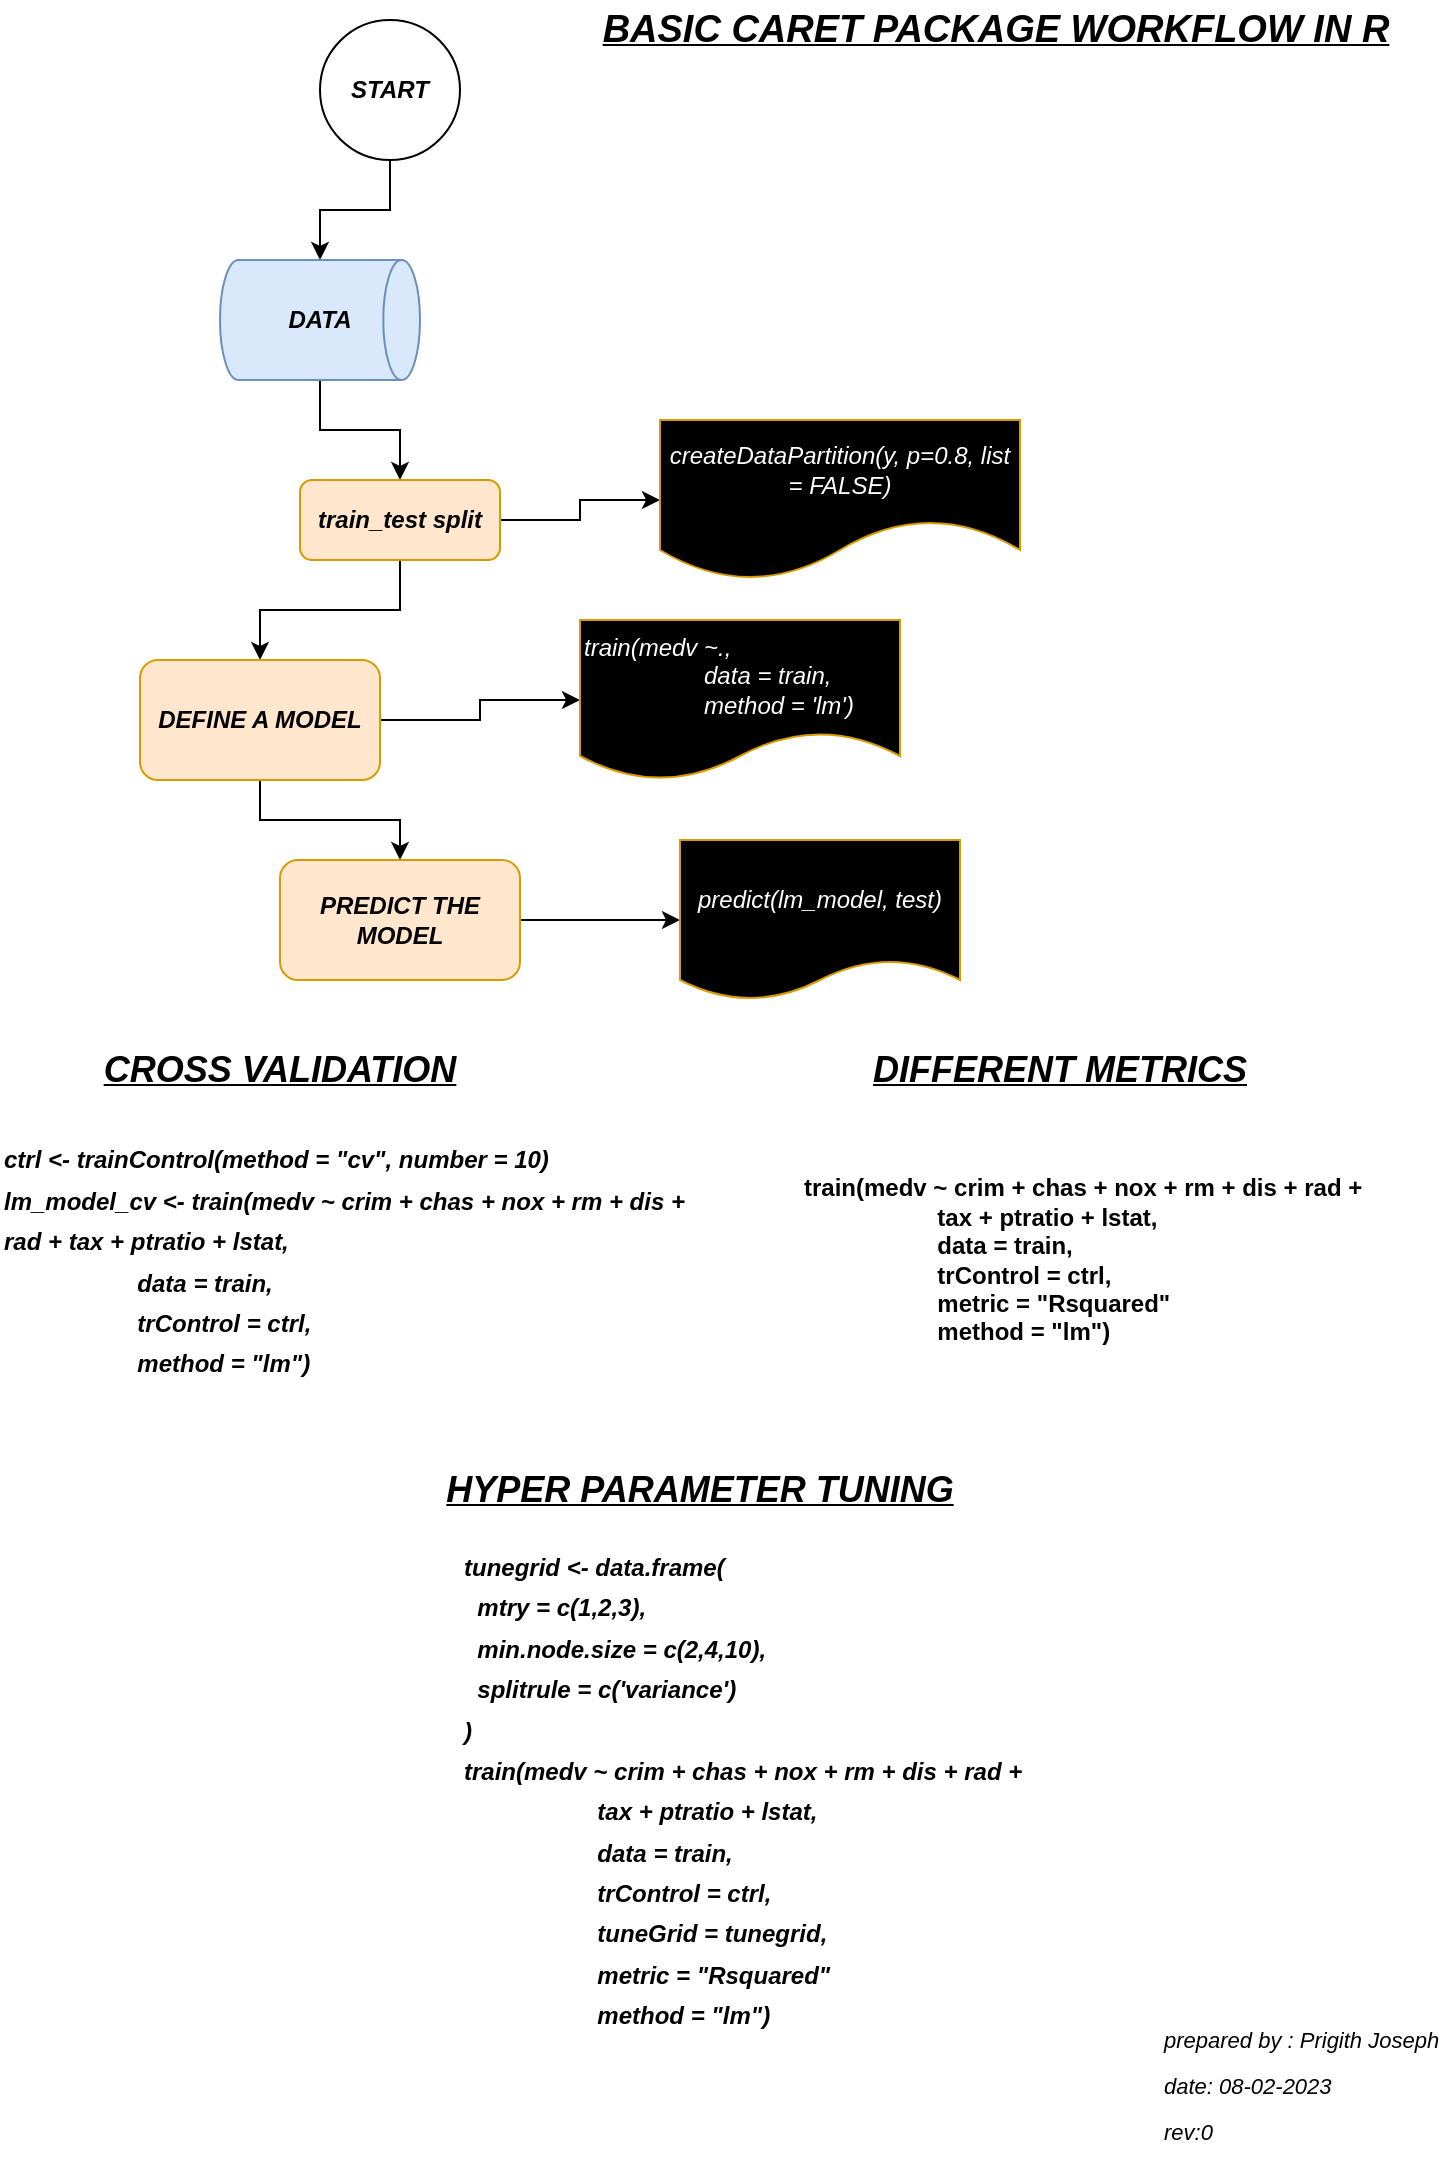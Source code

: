 <mxfile version="16.5.1" type="device"><diagram id="vxSKhqQif8Bo536Yr-Wf" name="basic_flow"><mxGraphModel dx="854" dy="539" grid="1" gridSize="10" guides="1" tooltips="1" connect="1" arrows="1" fold="1" page="1" pageScale="1" pageWidth="827" pageHeight="1169" background="none" math="0" shadow="0"><root><mxCell id="0"/><mxCell id="1" parent="0"/><mxCell id="VaksA3o4do96nhDd1EZy-5" value="" style="edgeStyle=orthogonalEdgeStyle;rounded=0;orthogonalLoop=1;jettySize=auto;html=1;" edge="1" parent="1" source="VaksA3o4do96nhDd1EZy-1" target="VaksA3o4do96nhDd1EZy-4"><mxGeometry relative="1" as="geometry"/></mxCell><mxCell id="VaksA3o4do96nhDd1EZy-1" value="&lt;b&gt;&lt;i&gt;START&lt;/i&gt;&lt;/b&gt;" style="strokeWidth=1;html=1;shape=mxgraph.flowchart.start_2;whiteSpace=wrap;" vertex="1" parent="1"><mxGeometry x="200" y="60" width="70" height="70" as="geometry"/></mxCell><mxCell id="VaksA3o4do96nhDd1EZy-7" value="" style="edgeStyle=orthogonalEdgeStyle;rounded=0;orthogonalLoop=1;jettySize=auto;html=1;" edge="1" parent="1" source="VaksA3o4do96nhDd1EZy-4" target="VaksA3o4do96nhDd1EZy-6"><mxGeometry relative="1" as="geometry"/></mxCell><mxCell id="VaksA3o4do96nhDd1EZy-4" value="&lt;b&gt;&lt;i&gt;DATA&lt;/i&gt;&lt;/b&gt;" style="strokeWidth=1;html=1;shape=mxgraph.flowchart.direct_data;whiteSpace=wrap;fillColor=#dae8fc;strokeColor=#6c8ebf;" vertex="1" parent="1"><mxGeometry x="150" y="180" width="100" height="60" as="geometry"/></mxCell><mxCell id="VaksA3o4do96nhDd1EZy-9" value="" style="edgeStyle=orthogonalEdgeStyle;rounded=0;orthogonalLoop=1;jettySize=auto;html=1;" edge="1" parent="1" source="VaksA3o4do96nhDd1EZy-6" target="VaksA3o4do96nhDd1EZy-8"><mxGeometry relative="1" as="geometry"/></mxCell><mxCell id="VaksA3o4do96nhDd1EZy-13" value="" style="edgeStyle=orthogonalEdgeStyle;rounded=0;orthogonalLoop=1;jettySize=auto;html=1;" edge="1" parent="1" source="VaksA3o4do96nhDd1EZy-6" target="VaksA3o4do96nhDd1EZy-12"><mxGeometry relative="1" as="geometry"/></mxCell><mxCell id="VaksA3o4do96nhDd1EZy-6" value="&lt;b&gt;&lt;i&gt;train_test split&lt;/i&gt;&lt;/b&gt;" style="rounded=1;whiteSpace=wrap;html=1;fillColor=#ffe6cc;strokeColor=#d79b00;strokeWidth=1;" vertex="1" parent="1"><mxGeometry x="190" y="290" width="100" height="40" as="geometry"/></mxCell><mxCell id="VaksA3o4do96nhDd1EZy-11" value="" style="edgeStyle=orthogonalEdgeStyle;rounded=0;orthogonalLoop=1;jettySize=auto;html=1;" edge="1" parent="1" source="VaksA3o4do96nhDd1EZy-8" target="VaksA3o4do96nhDd1EZy-10"><mxGeometry relative="1" as="geometry"/></mxCell><mxCell id="VaksA3o4do96nhDd1EZy-15" value="" style="edgeStyle=orthogonalEdgeStyle;rounded=0;orthogonalLoop=1;jettySize=auto;html=1;fontColor=#FFFFFF;" edge="1" parent="1" source="VaksA3o4do96nhDd1EZy-8" target="VaksA3o4do96nhDd1EZy-14"><mxGeometry relative="1" as="geometry"/></mxCell><mxCell id="VaksA3o4do96nhDd1EZy-8" value="&lt;b&gt;&lt;i&gt;DEFINE A MODEL&lt;/i&gt;&lt;/b&gt;" style="rounded=1;whiteSpace=wrap;html=1;fillColor=#ffe6cc;strokeColor=#d79b00;strokeWidth=1;" vertex="1" parent="1"><mxGeometry x="110" y="380" width="120" height="60" as="geometry"/></mxCell><mxCell id="VaksA3o4do96nhDd1EZy-17" value="" style="edgeStyle=orthogonalEdgeStyle;rounded=0;orthogonalLoop=1;jettySize=auto;html=1;fontColor=#FFFFFF;" edge="1" parent="1" source="VaksA3o4do96nhDd1EZy-10" target="VaksA3o4do96nhDd1EZy-16"><mxGeometry relative="1" as="geometry"/></mxCell><mxCell id="VaksA3o4do96nhDd1EZy-10" value="&lt;b&gt;&lt;i&gt;PREDICT THE MODEL&lt;/i&gt;&lt;/b&gt;" style="rounded=1;whiteSpace=wrap;html=1;fillColor=#ffe6cc;strokeColor=#d79b00;strokeWidth=1;" vertex="1" parent="1"><mxGeometry x="180" y="480" width="120" height="60" as="geometry"/></mxCell><mxCell id="VaksA3o4do96nhDd1EZy-12" value="&lt;font color=&quot;#ffffff&quot;&gt;&lt;i&gt;createDataPartition(y, p=0.8, list = FALSE)&lt;/i&gt;&lt;/font&gt;" style="shape=document;whiteSpace=wrap;html=1;boundedLbl=1;fillColor=#000000;strokeColor=#d79b00;rounded=1;strokeWidth=1;size=0.375;" vertex="1" parent="1"><mxGeometry x="370" y="260" width="180" height="80" as="geometry"/></mxCell><mxCell id="VaksA3o4do96nhDd1EZy-14" value="&lt;div&gt;&lt;i&gt;&lt;font color=&quot;#ffffff&quot;&gt;train(medv ~.,&lt;/font&gt;&lt;/i&gt;&lt;/div&gt;&lt;div&gt;&lt;i&gt;&lt;font color=&quot;#ffffff&quot;&gt;&amp;nbsp; &amp;nbsp; &amp;nbsp; &amp;nbsp; &amp;nbsp; &amp;nbsp; &amp;nbsp; &amp;nbsp; &amp;nbsp; data = train,&lt;/font&gt;&lt;/i&gt;&lt;/div&gt;&lt;div&gt;&lt;i&gt;&lt;font color=&quot;#ffffff&quot;&gt;&amp;nbsp; &amp;nbsp; &amp;nbsp; &amp;nbsp; &amp;nbsp; &amp;nbsp; &amp;nbsp; &amp;nbsp; &amp;nbsp; method = 'lm')&lt;/font&gt;&lt;/i&gt;&lt;/div&gt;" style="shape=document;whiteSpace=wrap;html=1;boundedLbl=1;fillColor=#000000;strokeColor=#d79b00;rounded=1;strokeWidth=1;align=left;" vertex="1" parent="1"><mxGeometry x="330" y="360" width="160" height="80" as="geometry"/></mxCell><mxCell id="VaksA3o4do96nhDd1EZy-16" value="&lt;i&gt;&lt;font color=&quot;#ffffff&quot;&gt;predict(lm_model, test)&lt;/font&gt;&lt;/i&gt;" style="shape=document;whiteSpace=wrap;html=1;boundedLbl=1;fillColor=#000000;strokeColor=#d79b00;rounded=1;strokeWidth=1;size=0.25;" vertex="1" parent="1"><mxGeometry x="380" y="470" width="140" height="80" as="geometry"/></mxCell><mxCell id="VaksA3o4do96nhDd1EZy-18" value="&lt;font color=&quot;#000000&quot; size=&quot;1&quot;&gt;&lt;b&gt;&lt;i style=&quot;font-size: 18px&quot;&gt;&lt;u&gt;CROSS VALIDATION&lt;/u&gt;&lt;/i&gt;&lt;/b&gt;&lt;/font&gt;" style="text;html=1;strokeColor=none;fillColor=none;align=center;verticalAlign=middle;whiteSpace=wrap;rounded=0;fontColor=#FFFFFF;" vertex="1" parent="1"><mxGeometry x="50" y="570" width="260" height="30" as="geometry"/></mxCell><mxCell id="VaksA3o4do96nhDd1EZy-21" value="&lt;div&gt;&lt;span style=&quot;font-size: 12px&quot;&gt;&lt;i&gt;&lt;b&gt;ctrl &amp;lt;- trainControl(method = &quot;cv&quot;, number = 10)&lt;/b&gt;&lt;/i&gt;&lt;/span&gt;&lt;/div&gt;&lt;div&gt;&lt;span style=&quot;font-size: 12px&quot;&gt;&lt;i&gt;&lt;b&gt;lm_model_cv &amp;lt;- train(medv ~ crim + chas + nox + rm + dis + rad +&amp;nbsp;&lt;/b&gt;&lt;/i&gt;&lt;/span&gt;&lt;i style=&quot;font-size: 12px&quot;&gt;&lt;b&gt;tax + ptratio + lstat,&lt;/b&gt;&lt;/i&gt;&lt;/div&gt;&lt;div&gt;&lt;span style=&quot;font-size: 12px&quot;&gt;&lt;i&gt;&lt;b&gt;&amp;nbsp; &amp;nbsp; &amp;nbsp; &amp;nbsp; &amp;nbsp; &amp;nbsp; &amp;nbsp; &amp;nbsp; &amp;nbsp; &amp;nbsp; data = train,&lt;/b&gt;&lt;/i&gt;&lt;/span&gt;&lt;/div&gt;&lt;div&gt;&lt;span style=&quot;font-size: 12px&quot;&gt;&lt;i&gt;&lt;b&gt;&amp;nbsp; &amp;nbsp; &amp;nbsp; &amp;nbsp; &amp;nbsp; &amp;nbsp; &amp;nbsp; &amp;nbsp; &amp;nbsp; &amp;nbsp; trControl = ctrl,&lt;/b&gt;&lt;/i&gt;&lt;/span&gt;&lt;/div&gt;&lt;div&gt;&lt;span style=&quot;font-size: 12px&quot;&gt;&lt;i&gt;&lt;b&gt;&amp;nbsp; &amp;nbsp; &amp;nbsp; &amp;nbsp; &amp;nbsp; &amp;nbsp; &amp;nbsp; &amp;nbsp; &amp;nbsp; &amp;nbsp; method = &quot;lm&quot;)&lt;/b&gt;&lt;/i&gt;&lt;/span&gt;&lt;/div&gt;" style="text;html=1;strokeColor=none;fillColor=#FFFFFF;align=left;verticalAlign=middle;whiteSpace=wrap;rounded=0;fontSize=17;fontColor=#000000;" vertex="1" parent="1"><mxGeometry x="40" y="610" width="350" height="140" as="geometry"/></mxCell><mxCell id="VaksA3o4do96nhDd1EZy-22" value="&lt;font color=&quot;#000000&quot; size=&quot;1&quot;&gt;&lt;b&gt;&lt;i style=&quot;font-size: 18px&quot;&gt;&lt;u&gt;DIFFERENT METRICS&lt;/u&gt;&lt;/i&gt;&lt;/b&gt;&lt;/font&gt;" style="text;html=1;strokeColor=none;fillColor=none;align=center;verticalAlign=middle;whiteSpace=wrap;rounded=0;fontColor=#FFFFFF;" vertex="1" parent="1"><mxGeometry x="440" y="570" width="260" height="30" as="geometry"/></mxCell><mxCell id="VaksA3o4do96nhDd1EZy-23" value="&lt;div style=&quot;font-size: 12px&quot;&gt;&lt;div&gt;&lt;b&gt;train(medv ~ crim + chas + nox + rm + dis + rad +&amp;nbsp;&lt;/b&gt;&lt;/div&gt;&lt;div&gt;&lt;b&gt;&amp;nbsp; &amp;nbsp; &amp;nbsp; &amp;nbsp; &amp;nbsp; &amp;nbsp; &amp;nbsp; &amp;nbsp; &amp;nbsp; &amp;nbsp; tax + ptratio + lstat,&lt;/b&gt;&lt;/div&gt;&lt;div&gt;&lt;b&gt;&amp;nbsp; &amp;nbsp; &amp;nbsp; &amp;nbsp; &amp;nbsp; &amp;nbsp; &amp;nbsp; &amp;nbsp; &amp;nbsp; &amp;nbsp; data = train,&lt;/b&gt;&lt;/div&gt;&lt;div&gt;&lt;b&gt;&amp;nbsp; &amp;nbsp; &amp;nbsp; &amp;nbsp; &amp;nbsp; &amp;nbsp; &amp;nbsp; &amp;nbsp; &amp;nbsp; &amp;nbsp; trControl = ctrl,&lt;/b&gt;&lt;/div&gt;&lt;div&gt;&lt;b&gt;&amp;nbsp; &amp;nbsp; &amp;nbsp; &amp;nbsp; &amp;nbsp; &amp;nbsp; &amp;nbsp; &amp;nbsp; &amp;nbsp; &amp;nbsp; metric = &quot;Rsquared&quot;&lt;/b&gt;&lt;/div&gt;&lt;div&gt;&lt;b&gt;&amp;nbsp; &amp;nbsp; &amp;nbsp; &amp;nbsp; &amp;nbsp; &amp;nbsp; &amp;nbsp; &amp;nbsp; &amp;nbsp; &amp;nbsp; method = &quot;lm&quot;)&lt;/b&gt;&lt;/div&gt;&lt;/div&gt;" style="text;html=1;strokeColor=none;fillColor=#FFFFFF;align=left;verticalAlign=middle;whiteSpace=wrap;rounded=0;fontSize=17;fontColor=#000000;" vertex="1" parent="1"><mxGeometry x="440" y="610" width="310" height="140" as="geometry"/></mxCell><mxCell id="VaksA3o4do96nhDd1EZy-24" value="&lt;font color=&quot;#000000&quot; size=&quot;1&quot;&gt;&lt;b&gt;&lt;i style=&quot;font-size: 18px&quot;&gt;&lt;u&gt;HYPER PARAMETER TUNING&lt;/u&gt;&lt;/i&gt;&lt;/b&gt;&lt;/font&gt;" style="text;html=1;strokeColor=none;fillColor=none;align=center;verticalAlign=middle;whiteSpace=wrap;rounded=0;fontColor=#FFFFFF;" vertex="1" parent="1"><mxGeometry x="260" y="780" width="260" height="30" as="geometry"/></mxCell><mxCell id="VaksA3o4do96nhDd1EZy-25" value="&lt;div&gt;&lt;span style=&quot;font-size: 12px&quot;&gt;&lt;i&gt;&lt;b&gt;tunegrid &amp;lt;- data.frame(&lt;/b&gt;&lt;/i&gt;&lt;/span&gt;&lt;/div&gt;&lt;div&gt;&lt;span style=&quot;font-size: 12px&quot;&gt;&lt;i&gt;&lt;b&gt;&amp;nbsp; mtry = c(1,2,3),&lt;/b&gt;&lt;/i&gt;&lt;/span&gt;&lt;/div&gt;&lt;div&gt;&lt;span style=&quot;font-size: 12px&quot;&gt;&lt;i&gt;&lt;b&gt;&amp;nbsp; min.node.size = c(2,4,10),&lt;/b&gt;&lt;/i&gt;&lt;/span&gt;&lt;/div&gt;&lt;div&gt;&lt;span style=&quot;font-size: 12px&quot;&gt;&lt;i&gt;&lt;b&gt;&amp;nbsp; splitrule = c('variance')&lt;/b&gt;&lt;/i&gt;&lt;/span&gt;&lt;/div&gt;&lt;div&gt;&lt;span style=&quot;font-size: 12px&quot;&gt;&lt;i&gt;&lt;b&gt;)&lt;/b&gt;&lt;/i&gt;&lt;/span&gt;&lt;/div&gt;&lt;div&gt;&lt;span style=&quot;font-size: 12px&quot;&gt;&lt;i&gt;&lt;b&gt;train(medv ~ crim + chas + nox + rm + dis + rad +&amp;nbsp;&lt;/b&gt;&lt;/i&gt;&lt;/span&gt;&lt;/div&gt;&lt;div&gt;&lt;span style=&quot;font-size: 12px&quot;&gt;&lt;i&gt;&lt;b&gt;&amp;nbsp; &amp;nbsp; &amp;nbsp; &amp;nbsp; &amp;nbsp; &amp;nbsp; &amp;nbsp; &amp;nbsp; &amp;nbsp; &amp;nbsp; tax + ptratio + lstat,&lt;/b&gt;&lt;/i&gt;&lt;/span&gt;&lt;/div&gt;&lt;div&gt;&lt;span style=&quot;font-size: 12px&quot;&gt;&lt;i&gt;&lt;b&gt;&amp;nbsp; &amp;nbsp; &amp;nbsp; &amp;nbsp; &amp;nbsp; &amp;nbsp; &amp;nbsp; &amp;nbsp; &amp;nbsp; &amp;nbsp; data = train,&lt;/b&gt;&lt;/i&gt;&lt;/span&gt;&lt;/div&gt;&lt;div&gt;&lt;span style=&quot;font-size: 12px&quot;&gt;&lt;i&gt;&lt;b&gt;&amp;nbsp; &amp;nbsp; &amp;nbsp; &amp;nbsp; &amp;nbsp; &amp;nbsp; &amp;nbsp; &amp;nbsp; &amp;nbsp; &amp;nbsp; trControl = ctrl,&lt;/b&gt;&lt;/i&gt;&lt;/span&gt;&lt;/div&gt;&lt;div&gt;&lt;span style=&quot;font-size: 12px&quot;&gt;&lt;i&gt;&lt;b&gt;&amp;nbsp; &amp;nbsp; &amp;nbsp; &amp;nbsp; &amp;nbsp; &amp;nbsp; &amp;nbsp; &amp;nbsp; &amp;nbsp; &amp;nbsp; tuneGrid = tunegrid,&lt;/b&gt;&lt;/i&gt;&lt;/span&gt;&lt;/div&gt;&lt;div&gt;&lt;span style=&quot;font-size: 12px&quot;&gt;&lt;i&gt;&lt;b&gt;&amp;nbsp; &amp;nbsp; &amp;nbsp; &amp;nbsp; &amp;nbsp; &amp;nbsp; &amp;nbsp; &amp;nbsp; &amp;nbsp; &amp;nbsp; metric = &quot;Rsquared&quot;&lt;/b&gt;&lt;/i&gt;&lt;/span&gt;&lt;/div&gt;&lt;div&gt;&lt;span style=&quot;font-size: 12px&quot;&gt;&lt;i&gt;&lt;b&gt;&amp;nbsp; &amp;nbsp; &amp;nbsp; &amp;nbsp; &amp;nbsp; &amp;nbsp; &amp;nbsp; &amp;nbsp; &amp;nbsp; &amp;nbsp; method = &quot;lm&quot;)&lt;/b&gt;&lt;/i&gt;&lt;/span&gt;&lt;/div&gt;&lt;div&gt;&lt;br&gt;&lt;/div&gt;" style="text;html=1;strokeColor=none;fillColor=#FFFFFF;align=left;verticalAlign=middle;whiteSpace=wrap;rounded=0;fontSize=17;fontColor=#000000;" vertex="1" parent="1"><mxGeometry x="270" y="820" width="330" height="270" as="geometry"/></mxCell><mxCell id="VaksA3o4do96nhDd1EZy-26" value="&lt;b&gt;&lt;i&gt;&lt;font style=&quot;font-size: 19px&quot;&gt;&lt;u&gt;BASIC CARET PACKAGE WORKFLOW IN R&lt;/u&gt;&lt;/font&gt;&lt;/i&gt;&lt;/b&gt;" style="text;html=1;strokeColor=none;fillColor=none;align=center;verticalAlign=middle;whiteSpace=wrap;rounded=0;fontSize=12;fontColor=#000000;" vertex="1" parent="1"><mxGeometry x="340" y="50" width="396" height="30" as="geometry"/></mxCell><mxCell id="VaksA3o4do96nhDd1EZy-27" value="&lt;font style=&quot;font-size: 11px&quot;&gt;&lt;i&gt;prepared by : Prigith Joseph&lt;br&gt;date: 08-02-2023&lt;br&gt;rev:0&lt;/i&gt;&lt;/font&gt;" style="text;whiteSpace=wrap;html=1;fontSize=19;fontColor=#000000;" vertex="1" parent="1"><mxGeometry x="620" y="1050" width="140" height="80" as="geometry"/></mxCell></root></mxGraphModel></diagram></mxfile>